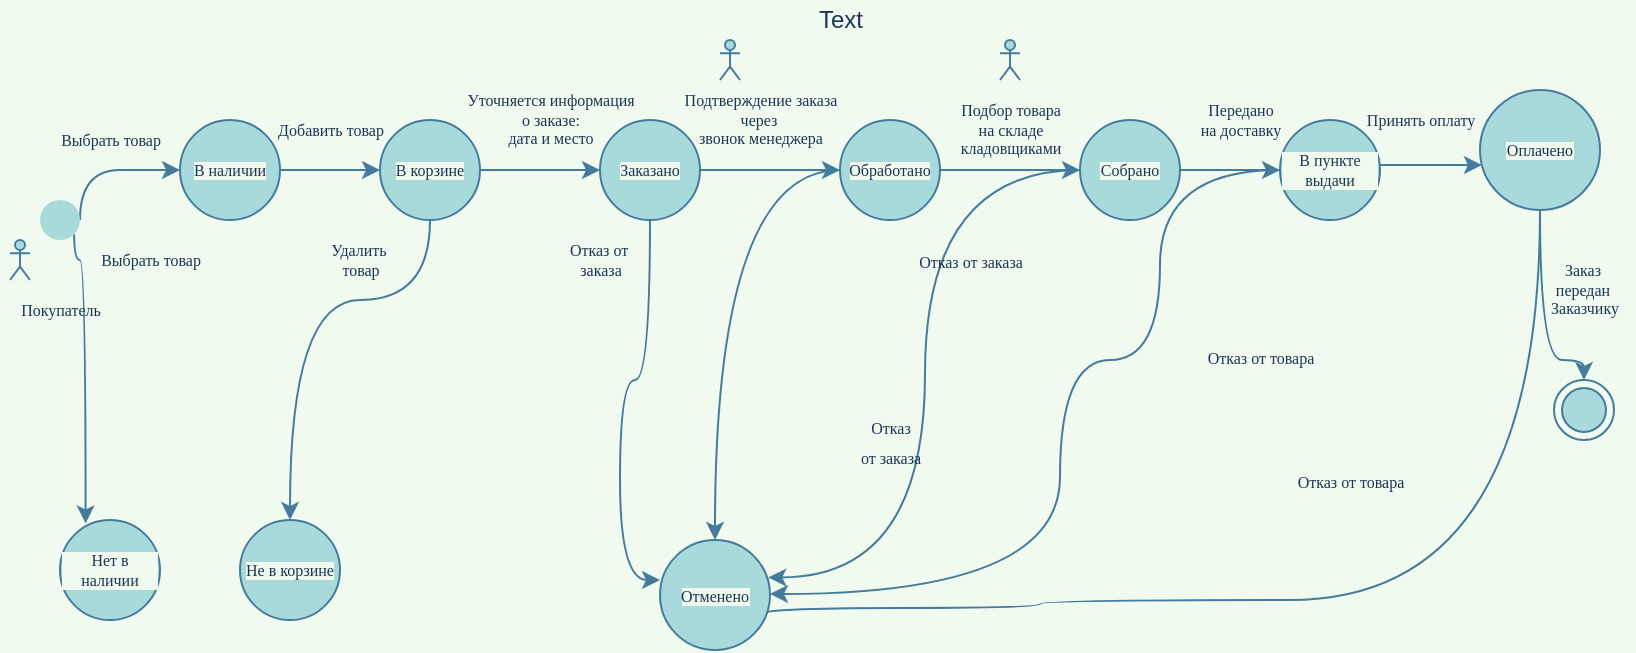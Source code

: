 <mxfile version="13.10.4" type="github">
  <diagram id="Aulx8SGMLd4pE7DQtHmH" name="Page-1">
    <mxGraphModel dx="496" dy="261" grid="1" gridSize="10" guides="1" tooltips="1" connect="1" arrows="1" fold="1" page="1" pageScale="1" pageWidth="827" pageHeight="1169" background="#F1FAEE" math="0" shadow="0">
      <root>
        <mxCell id="0" />
        <mxCell id="1" parent="0" />
        <mxCell id="x3f3UC0zCndn2XVZJsrk-11" style="edgeStyle=orthogonalEdgeStyle;orthogonalLoop=1;jettySize=auto;html=1;exitX=1;exitY=0.5;exitDx=0;exitDy=0;fontFamily=Comic Sans MS;fontSize=16;entryX=0;entryY=0.5;entryDx=0;entryDy=0;strokeColor=#457B9D;fontColor=#1D3557;labelBackgroundColor=#F1FAEE;curved=1;" edge="1" parent="1" source="x3f3UC0zCndn2XVZJsrk-10" target="x3f3UC0zCndn2XVZJsrk-13">
          <mxGeometry relative="1" as="geometry">
            <mxPoint x="130" y="95" as="targetPoint" />
            <Array as="points">
              <mxPoint x="90" y="95" />
              <mxPoint x="90" y="95" />
            </Array>
          </mxGeometry>
        </mxCell>
        <mxCell id="x3f3UC0zCndn2XVZJsrk-82" style="edgeStyle=elbowEdgeStyle;orthogonalLoop=1;jettySize=auto;elbow=vertical;html=1;exitX=1;exitY=1;exitDx=0;exitDy=0;entryX=0.256;entryY=0.034;entryDx=0;entryDy=0;entryPerimeter=0;fontFamily=Comic Sans MS;fontSize=8;fontColor=#1D3557;strokeColor=#457B9D;labelBackgroundColor=#F1FAEE;curved=1;" edge="1" parent="1" source="x3f3UC0zCndn2XVZJsrk-10" target="x3f3UC0zCndn2XVZJsrk-30">
          <mxGeometry relative="1" as="geometry">
            <Array as="points">
              <mxPoint x="47" y="140" />
            </Array>
          </mxGeometry>
        </mxCell>
        <mxCell id="x3f3UC0zCndn2XVZJsrk-10" value="" style="ellipse;fillColor=#A8DADC;strokeColor=none;labelBackgroundColor=none;fontFamily=Comic Sans MS;fontSize=16;fontColor=#1D3557;" vertex="1" parent="1">
          <mxGeometry x="30" y="110" width="20" height="20" as="geometry" />
        </mxCell>
        <mxCell id="x3f3UC0zCndn2XVZJsrk-15" style="edgeStyle=orthogonalEdgeStyle;orthogonalLoop=1;jettySize=auto;html=1;fontFamily=Comic Sans MS;fontSize=8;entryX=0;entryY=0.5;entryDx=0;entryDy=0;strokeColor=#457B9D;fontColor=#1D3557;labelBackgroundColor=#F1FAEE;curved=1;" edge="1" parent="1" source="x3f3UC0zCndn2XVZJsrk-13" target="x3f3UC0zCndn2XVZJsrk-20">
          <mxGeometry relative="1" as="geometry">
            <mxPoint x="210" y="95" as="targetPoint" />
            <Array as="points" />
          </mxGeometry>
        </mxCell>
        <mxCell id="x3f3UC0zCndn2XVZJsrk-13" value="&lt;font face=&quot;Comic Sans MS&quot;&gt;В наличии&lt;/font&gt;" style="ellipse;whiteSpace=wrap;html=1;aspect=fixed;fontSize=8;fillColor=#A8DADC;strokeColor=#457B9D;fontColor=#1D3557;labelBackgroundColor=#F1FAEE;" vertex="1" parent="1">
          <mxGeometry x="100" y="70" width="50" height="50" as="geometry" />
        </mxCell>
        <mxCell id="x3f3UC0zCndn2XVZJsrk-14" value="Выбрать товар" style="text;html=1;align=center;verticalAlign=middle;resizable=0;points=[];autosize=1;fontSize=8;fontFamily=Comic Sans MS;fontColor=#1D3557;" vertex="1" parent="1">
          <mxGeometry x="30" y="70" width="70" height="20" as="geometry" />
        </mxCell>
        <mxCell id="x3f3UC0zCndn2XVZJsrk-25" style="edgeStyle=orthogonalEdgeStyle;orthogonalLoop=1;jettySize=auto;html=1;entryX=0;entryY=0.5;entryDx=0;entryDy=0;fontFamily=Comic Sans MS;fontSize=8;strokeColor=#457B9D;fontColor=#1D3557;labelBackgroundColor=#F1FAEE;curved=1;" edge="1" parent="1" source="x3f3UC0zCndn2XVZJsrk-20" target="x3f3UC0zCndn2XVZJsrk-24">
          <mxGeometry relative="1" as="geometry" />
        </mxCell>
        <mxCell id="x3f3UC0zCndn2XVZJsrk-74" style="edgeStyle=elbowEdgeStyle;orthogonalLoop=1;jettySize=auto;elbow=vertical;html=1;exitX=0.5;exitY=1;exitDx=0;exitDy=0;fontFamily=Comic Sans MS;fontSize=8;fontColor=#1D3557;strokeColor=#457B9D;labelBackgroundColor=#F1FAEE;curved=1;" edge="1" parent="1" source="x3f3UC0zCndn2XVZJsrk-20" target="x3f3UC0zCndn2XVZJsrk-73">
          <mxGeometry relative="1" as="geometry">
            <Array as="points">
              <mxPoint x="225" y="160" />
            </Array>
          </mxGeometry>
        </mxCell>
        <mxCell id="x3f3UC0zCndn2XVZJsrk-20" value="В корзине" style="ellipse;whiteSpace=wrap;html=1;aspect=fixed;fontFamily=Comic Sans MS;fontSize=8;fillColor=#A8DADC;strokeColor=#457B9D;fontColor=#1D3557;labelBackgroundColor=#F1FAEE;" vertex="1" parent="1">
          <mxGeometry x="200" y="70" width="50" height="50" as="geometry" />
        </mxCell>
        <mxCell id="x3f3UC0zCndn2XVZJsrk-32" style="edgeStyle=orthogonalEdgeStyle;orthogonalLoop=1;jettySize=auto;html=1;fontFamily=Comic Sans MS;fontSize=8;strokeColor=#457B9D;fontColor=#1D3557;labelBackgroundColor=#F1FAEE;curved=1;" edge="1" parent="1" source="x3f3UC0zCndn2XVZJsrk-24" target="x3f3UC0zCndn2XVZJsrk-31">
          <mxGeometry relative="1" as="geometry" />
        </mxCell>
        <mxCell id="x3f3UC0zCndn2XVZJsrk-103" style="edgeStyle=orthogonalEdgeStyle;orthogonalLoop=1;jettySize=auto;html=1;strokeColor=#457B9D;fontColor=#1D3557;entryX=0;entryY=0.364;entryDx=0;entryDy=0;entryPerimeter=0;labelBackgroundColor=#F1FAEE;curved=1;" edge="1" parent="1" source="x3f3UC0zCndn2XVZJsrk-24" target="x3f3UC0zCndn2XVZJsrk-77">
          <mxGeometry relative="1" as="geometry">
            <mxPoint x="400" y="230" as="targetPoint" />
          </mxGeometry>
        </mxCell>
        <mxCell id="x3f3UC0zCndn2XVZJsrk-24" value="Заказано" style="ellipse;whiteSpace=wrap;html=1;aspect=fixed;fontFamily=Comic Sans MS;fontSize=8;fillColor=#A8DADC;strokeColor=#457B9D;fontColor=#1D3557;labelBackgroundColor=#F1FAEE;" vertex="1" parent="1">
          <mxGeometry x="310" y="70" width="50" height="50" as="geometry" />
        </mxCell>
        <mxCell id="x3f3UC0zCndn2XVZJsrk-27" value="" style="shape=umlActor;verticalLabelPosition=bottom;verticalAlign=top;html=1;outlineConnect=0;labelBackgroundColor=none;fontFamily=Comic Sans MS;fontSize=8;fillColor=#A8DADC;strokeColor=#457B9D;fontColor=#1D3557;" vertex="1" parent="1">
          <mxGeometry x="15" y="130" width="10" height="20" as="geometry" />
        </mxCell>
        <mxCell id="x3f3UC0zCndn2XVZJsrk-28" value="Добавить товар&lt;br&gt;" style="text;html=1;align=center;verticalAlign=middle;resizable=0;points=[];autosize=1;fontSize=8;fontFamily=Comic Sans MS;fontColor=#1D3557;" vertex="1" parent="1">
          <mxGeometry x="140" y="65" width="70" height="20" as="geometry" />
        </mxCell>
        <mxCell id="x3f3UC0zCndn2XVZJsrk-29" value="Уточняется информация &lt;br&gt;о заказе:&lt;br&gt;дата и место" style="text;html=1;align=center;verticalAlign=middle;resizable=0;points=[];autosize=1;fontSize=8;fontFamily=Comic Sans MS;fontColor=#1D3557;" vertex="1" parent="1">
          <mxGeometry x="230" y="55" width="110" height="30" as="geometry" />
        </mxCell>
        <mxCell id="x3f3UC0zCndn2XVZJsrk-30" value="Нет в наличии" style="ellipse;whiteSpace=wrap;html=1;aspect=fixed;fontFamily=Comic Sans MS;fontSize=8;fillColor=#A8DADC;strokeColor=#457B9D;fontColor=#1D3557;labelBackgroundColor=#F1FAEE;" vertex="1" parent="1">
          <mxGeometry x="40" y="270" width="50" height="50" as="geometry" />
        </mxCell>
        <mxCell id="x3f3UC0zCndn2XVZJsrk-35" style="edgeStyle=orthogonalEdgeStyle;orthogonalLoop=1;jettySize=auto;html=1;exitX=1;exitY=0.5;exitDx=0;exitDy=0;entryX=0;entryY=0.5;entryDx=0;entryDy=0;fontFamily=Comic Sans MS;fontSize=8;strokeColor=#457B9D;fontColor=#1D3557;labelBackgroundColor=#F1FAEE;curved=1;" edge="1" parent="1" source="x3f3UC0zCndn2XVZJsrk-31" target="x3f3UC0zCndn2XVZJsrk-34">
          <mxGeometry relative="1" as="geometry" />
        </mxCell>
        <mxCell id="x3f3UC0zCndn2XVZJsrk-101" style="edgeStyle=orthogonalEdgeStyle;orthogonalLoop=1;jettySize=auto;html=1;strokeColor=#457B9D;fontColor=#1D3557;labelBackgroundColor=#F1FAEE;curved=1;" edge="1" parent="1" source="x3f3UC0zCndn2XVZJsrk-31" target="x3f3UC0zCndn2XVZJsrk-77">
          <mxGeometry relative="1" as="geometry" />
        </mxCell>
        <mxCell id="x3f3UC0zCndn2XVZJsrk-31" value="Обработано" style="ellipse;whiteSpace=wrap;html=1;aspect=fixed;fontFamily=Comic Sans MS;fontSize=8;labelBorderColor=none;fillColor=#A8DADC;strokeColor=#457B9D;fontColor=#1D3557;labelBackgroundColor=#F1FAEE;" vertex="1" parent="1">
          <mxGeometry x="430" y="70" width="50" height="50" as="geometry" />
        </mxCell>
        <mxCell id="x3f3UC0zCndn2XVZJsrk-33" value="Подтверждение заказа &lt;br&gt;через&amp;nbsp;&lt;br&gt;звонок менеджера" style="text;html=1;align=center;verticalAlign=middle;resizable=0;points=[];autosize=1;fontSize=8;fontFamily=Comic Sans MS;fontColor=#1D3557;" vertex="1" parent="1">
          <mxGeometry x="340" y="55" width="100" height="30" as="geometry" />
        </mxCell>
        <mxCell id="x3f3UC0zCndn2XVZJsrk-42" style="edgeStyle=elbowEdgeStyle;orthogonalLoop=1;jettySize=auto;elbow=vertical;html=1;exitX=1;exitY=0.5;exitDx=0;exitDy=0;entryX=0;entryY=0.5;entryDx=0;entryDy=0;fontFamily=Comic Sans MS;fontSize=8;strokeColor=#457B9D;fontColor=#1D3557;labelBackgroundColor=#F1FAEE;curved=1;" edge="1" parent="1" source="x3f3UC0zCndn2XVZJsrk-34" target="x3f3UC0zCndn2XVZJsrk-41">
          <mxGeometry relative="1" as="geometry" />
        </mxCell>
        <mxCell id="x3f3UC0zCndn2XVZJsrk-102" style="edgeStyle=orthogonalEdgeStyle;orthogonalLoop=1;jettySize=auto;html=1;entryX=0.985;entryY=0.34;entryDx=0;entryDy=0;entryPerimeter=0;strokeColor=#457B9D;fontColor=#1D3557;labelBackgroundColor=#F1FAEE;curved=1;" edge="1" parent="1" source="x3f3UC0zCndn2XVZJsrk-34" target="x3f3UC0zCndn2XVZJsrk-77">
          <mxGeometry relative="1" as="geometry" />
        </mxCell>
        <mxCell id="x3f3UC0zCndn2XVZJsrk-34" value="Собрано" style="ellipse;whiteSpace=wrap;html=1;aspect=fixed;fontFamily=Comic Sans MS;fontSize=8;fillColor=#A8DADC;strokeColor=#457B9D;fontColor=#1D3557;labelBackgroundColor=#F1FAEE;" vertex="1" parent="1">
          <mxGeometry x="550" y="70" width="50" height="50" as="geometry" />
        </mxCell>
        <mxCell id="x3f3UC0zCndn2XVZJsrk-36" value="Подбор товара &lt;br&gt;на складе&lt;br&gt;кладовщиками" style="text;html=1;align=center;verticalAlign=middle;resizable=0;points=[];autosize=1;fontSize=8;fontFamily=Comic Sans MS;fontColor=#1D3557;" vertex="1" parent="1">
          <mxGeometry x="480" y="60" width="70" height="30" as="geometry" />
        </mxCell>
        <mxCell id="x3f3UC0zCndn2XVZJsrk-45" value="" style="edgeStyle=elbowEdgeStyle;orthogonalLoop=1;jettySize=auto;elbow=vertical;html=1;fontFamily=Comic Sans MS;fontSize=8;strokeColor=#457B9D;fontColor=#1D3557;labelBackgroundColor=#F1FAEE;curved=1;" edge="1" parent="1" source="x3f3UC0zCndn2XVZJsrk-41" target="x3f3UC0zCndn2XVZJsrk-44">
          <mxGeometry relative="1" as="geometry" />
        </mxCell>
        <mxCell id="x3f3UC0zCndn2XVZJsrk-110" style="edgeStyle=orthogonalEdgeStyle;orthogonalLoop=1;jettySize=auto;html=1;strokeColor=#457B9D;fontColor=#1D3557;labelBackgroundColor=#F1FAEE;curved=1;" edge="1" parent="1" source="x3f3UC0zCndn2XVZJsrk-41" target="x3f3UC0zCndn2XVZJsrk-77">
          <mxGeometry relative="1" as="geometry">
            <mxPoint x="540" y="310" as="targetPoint" />
            <Array as="points">
              <mxPoint x="590" y="95" />
              <mxPoint x="590" y="190" />
              <mxPoint x="540" y="190" />
              <mxPoint x="540" y="307" />
            </Array>
          </mxGeometry>
        </mxCell>
        <mxCell id="x3f3UC0zCndn2XVZJsrk-41" value="В пункте выдачи" style="ellipse;whiteSpace=wrap;html=1;aspect=fixed;fontFamily=Comic Sans MS;fontSize=8;fillColor=#A8DADC;strokeColor=#457B9D;fontColor=#1D3557;labelBackgroundColor=#F1FAEE;" vertex="1" parent="1">
          <mxGeometry x="650" y="70" width="50" height="50" as="geometry" />
        </mxCell>
        <mxCell id="x3f3UC0zCndn2XVZJsrk-43" value="Передано &lt;br&gt;на доставку" style="text;html=1;align=center;verticalAlign=middle;resizable=0;points=[];autosize=1;fontSize=8;fontFamily=Comic Sans MS;fontColor=#1D3557;" vertex="1" parent="1">
          <mxGeometry x="600" y="60" width="60" height="20" as="geometry" />
        </mxCell>
        <mxCell id="x3f3UC0zCndn2XVZJsrk-48" style="edgeStyle=elbowEdgeStyle;orthogonalLoop=1;jettySize=auto;elbow=vertical;html=1;entryX=0.5;entryY=0;entryDx=0;entryDy=0;fontFamily=Comic Sans MS;fontSize=8;strokeColor=#457B9D;fontColor=#1D3557;labelBackgroundColor=#F1FAEE;curved=1;" edge="1" parent="1" source="x3f3UC0zCndn2XVZJsrk-44" target="x3f3UC0zCndn2XVZJsrk-47">
          <mxGeometry relative="1" as="geometry">
            <Array as="points">
              <mxPoint x="780" y="190" />
            </Array>
          </mxGeometry>
        </mxCell>
        <mxCell id="x3f3UC0zCndn2XVZJsrk-111" style="edgeStyle=orthogonalEdgeStyle;orthogonalLoop=1;jettySize=auto;html=1;strokeColor=#457B9D;fontColor=#1D3557;entryX=0.884;entryY=0.798;entryDx=0;entryDy=0;entryPerimeter=0;labelBackgroundColor=#F1FAEE;curved=1;" edge="1" parent="1" source="x3f3UC0zCndn2XVZJsrk-44" target="x3f3UC0zCndn2XVZJsrk-77">
          <mxGeometry relative="1" as="geometry">
            <mxPoint x="530" y="330" as="targetPoint" />
            <Array as="points">
              <mxPoint x="780" y="310" />
              <mxPoint x="530" y="310" />
              <mxPoint x="530" y="314" />
            </Array>
          </mxGeometry>
        </mxCell>
        <mxCell id="x3f3UC0zCndn2XVZJsrk-44" value="Оплачено" style="ellipse;whiteSpace=wrap;html=1;aspect=fixed;fontFamily=Comic Sans MS;fontSize=8;fillColor=#A8DADC;strokeColor=#457B9D;fontColor=#1D3557;labelBackgroundColor=#F1FAEE;" vertex="1" parent="1">
          <mxGeometry x="750" y="55" width="60" height="60" as="geometry" />
        </mxCell>
        <mxCell id="x3f3UC0zCndn2XVZJsrk-46" value="Принять оплату" style="text;html=1;align=center;verticalAlign=middle;resizable=0;points=[];autosize=1;fontSize=8;fontFamily=Comic Sans MS;fontColor=#1D3557;" vertex="1" parent="1">
          <mxGeometry x="680" y="60" width="80" height="20" as="geometry" />
        </mxCell>
        <mxCell id="x3f3UC0zCndn2XVZJsrk-47" value="" style="ellipse;html=1;shape=endState;fillColor=#A8DADC;strokeColor=#457B9D;labelBackgroundColor=none;fontFamily=Comic Sans MS;fontSize=8;fontColor=#1D3557;" vertex="1" parent="1">
          <mxGeometry x="787" y="200" width="30" height="30" as="geometry" />
        </mxCell>
        <mxCell id="x3f3UC0zCndn2XVZJsrk-50" value="Заказ&amp;nbsp;&lt;br&gt;передан&amp;nbsp;&lt;br&gt;Заказчику&lt;br&gt;" style="text;html=1;align=center;verticalAlign=middle;resizable=0;points=[];autosize=1;fontSize=8;fontFamily=Comic Sans MS;fontColor=#1D3557;" vertex="1" parent="1">
          <mxGeometry x="777" y="140" width="50" height="30" as="geometry" />
        </mxCell>
        <mxCell id="x3f3UC0zCndn2XVZJsrk-73" value="Не в корзине" style="ellipse;whiteSpace=wrap;html=1;aspect=fixed;fontFamily=Comic Sans MS;fontSize=8;fontColor=#1D3557;fillColor=#A8DADC;strokeColor=#457B9D;labelBackgroundColor=#F1FAEE;" vertex="1" parent="1">
          <mxGeometry x="130" y="270" width="50" height="50" as="geometry" />
        </mxCell>
        <mxCell id="x3f3UC0zCndn2XVZJsrk-75" value="Удалить&amp;nbsp;&lt;br&gt;товар" style="text;html=1;align=center;verticalAlign=middle;resizable=0;points=[];autosize=1;fontSize=8;fontFamily=Comic Sans MS;fontColor=#1D3557;" vertex="1" parent="1">
          <mxGeometry x="165" y="130" width="50" height="20" as="geometry" />
        </mxCell>
        <mxCell id="x3f3UC0zCndn2XVZJsrk-76" value="Выбрать товар" style="text;html=1;align=center;verticalAlign=middle;resizable=0;points=[];autosize=1;fontSize=8;fontFamily=Comic Sans MS;fontColor=#1D3557;" vertex="1" parent="1">
          <mxGeometry x="50" y="130" width="70" height="20" as="geometry" />
        </mxCell>
        <mxCell id="x3f3UC0zCndn2XVZJsrk-77" value="Отменено" style="ellipse;whiteSpace=wrap;html=1;aspect=fixed;fontFamily=Comic Sans MS;fontSize=8;fontColor=#1D3557;fillColor=#A8DADC;strokeColor=#457B9D;labelBackgroundColor=#F1FAEE;" vertex="1" parent="1">
          <mxGeometry x="340" y="280" width="55" height="55" as="geometry" />
        </mxCell>
        <mxCell id="x3f3UC0zCndn2XVZJsrk-79" value="Отказ от&amp;nbsp;&lt;br&gt;заказа" style="text;html=1;align=center;verticalAlign=middle;resizable=0;points=[];autosize=1;fontSize=8;fontFamily=Comic Sans MS;fontColor=#1D3557;" vertex="1" parent="1">
          <mxGeometry x="285" y="130" width="50" height="20" as="geometry" />
        </mxCell>
        <mxCell id="x3f3UC0zCndn2XVZJsrk-81" value="Покупатель" style="text;html=1;align=center;verticalAlign=middle;resizable=0;points=[];autosize=1;fontSize=8;fontFamily=Comic Sans MS;fontColor=#1D3557;" vertex="1" parent="1">
          <mxGeometry x="10" y="155" width="60" height="20" as="geometry" />
        </mxCell>
        <mxCell id="x3f3UC0zCndn2XVZJsrk-86" value="&lt;p&gt;&lt;font face=&quot;Comic Sans MS&quot;&gt;&lt;span style=&quot;font-size: 8px ; line-height: 80%&quot;&gt;Отказ&lt;br&gt; &lt;/span&gt;&lt;/font&gt;&lt;font face=&quot;Comic Sans MS&quot;&gt;&lt;span style=&quot;font-size: 8px ; line-height: 80%&quot;&gt;от&amp;nbsp;заказа&lt;/span&gt;&lt;/font&gt;&lt;/p&gt;" style="text;html=1;align=center;verticalAlign=middle;resizable=0;points=[];autosize=1;fontColor=#1D3557;" vertex="1" parent="1">
          <mxGeometry x="430" y="200" width="50" height="60" as="geometry" />
        </mxCell>
        <mxCell id="x3f3UC0zCndn2XVZJsrk-92" value="&lt;font face=&quot;Comic Sans MS&quot;&gt;&lt;span style=&quot;font-size: 8px&quot;&gt;Отказ от заказа&lt;/span&gt;&lt;/font&gt;" style="text;html=1;align=center;verticalAlign=middle;resizable=0;points=[];autosize=1;fontColor=#1D3557;" vertex="1" parent="1">
          <mxGeometry x="460" y="130" width="70" height="20" as="geometry" />
        </mxCell>
        <mxCell id="x3f3UC0zCndn2XVZJsrk-95" value="&lt;font face=&quot;Comic Sans MS&quot;&gt;&lt;span style=&quot;font-size: 8px&quot;&gt;Отказ от товара&lt;/span&gt;&lt;/font&gt;" style="text;html=1;align=center;verticalAlign=middle;resizable=0;points=[];autosize=1;fontColor=#1D3557;" vertex="1" parent="1">
          <mxGeometry x="645" y="240" width="80" height="20" as="geometry" />
        </mxCell>
        <mxCell id="x3f3UC0zCndn2XVZJsrk-108" value="&lt;font face=&quot;Comic Sans MS&quot; style=&quot;font-size: 8px&quot;&gt;Отказ от товара&lt;br&gt;&lt;br&gt;&lt;/font&gt;" style="text;html=1;align=center;verticalAlign=middle;resizable=0;points=[];autosize=1;fontColor=#1D3557;" vertex="1" parent="1">
          <mxGeometry x="600" y="175" width="80" height="40" as="geometry" />
        </mxCell>
        <mxCell id="x3f3UC0zCndn2XVZJsrk-118" value="" style="shape=umlActor;verticalLabelPosition=bottom;verticalAlign=top;html=1;outlineConnect=0;labelBackgroundColor=none;fontFamily=Comic Sans MS;fontSize=8;fillColor=#A8DADC;strokeColor=#457B9D;fontColor=#1D3557;" vertex="1" parent="1">
          <mxGeometry x="510" y="30" width="10" height="20" as="geometry" />
        </mxCell>
        <mxCell id="x3f3UC0zCndn2XVZJsrk-119" value="" style="shape=umlActor;verticalLabelPosition=bottom;verticalAlign=top;html=1;outlineConnect=0;labelBackgroundColor=none;fontFamily=Comic Sans MS;fontSize=8;fillColor=#A8DADC;strokeColor=#457B9D;fontColor=#1D3557;" vertex="1" parent="1">
          <mxGeometry x="370" y="30" width="10" height="20" as="geometry" />
        </mxCell>
        <mxCell id="x3f3UC0zCndn2XVZJsrk-123" value="Text" style="text;html=1;align=center;verticalAlign=middle;resizable=0;points=[];autosize=1;fontColor=#1D3557;" vertex="1" parent="1">
          <mxGeometry x="410" y="10" width="40" height="20" as="geometry" />
        </mxCell>
      </root>
    </mxGraphModel>
  </diagram>
</mxfile>
